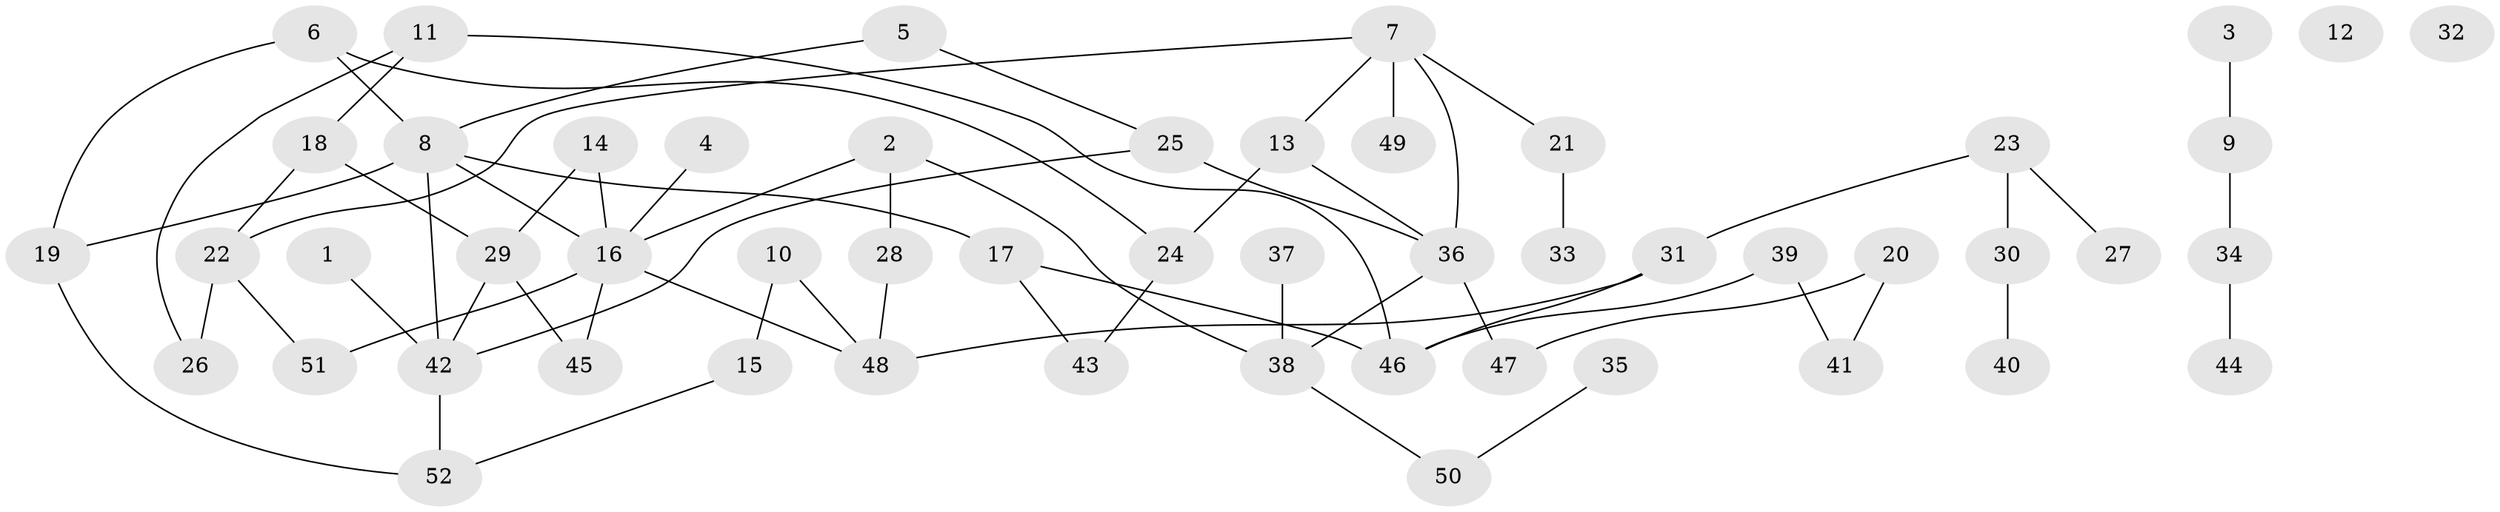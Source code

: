 // Generated by graph-tools (version 1.1) at 2025/39/03/09/25 04:39:05]
// undirected, 52 vertices, 65 edges
graph export_dot {
graph [start="1"]
  node [color=gray90,style=filled];
  1;
  2;
  3;
  4;
  5;
  6;
  7;
  8;
  9;
  10;
  11;
  12;
  13;
  14;
  15;
  16;
  17;
  18;
  19;
  20;
  21;
  22;
  23;
  24;
  25;
  26;
  27;
  28;
  29;
  30;
  31;
  32;
  33;
  34;
  35;
  36;
  37;
  38;
  39;
  40;
  41;
  42;
  43;
  44;
  45;
  46;
  47;
  48;
  49;
  50;
  51;
  52;
  1 -- 42;
  2 -- 16;
  2 -- 28;
  2 -- 38;
  3 -- 9;
  4 -- 16;
  5 -- 8;
  5 -- 25;
  6 -- 8;
  6 -- 19;
  6 -- 24;
  7 -- 13;
  7 -- 21;
  7 -- 22;
  7 -- 36;
  7 -- 49;
  8 -- 16;
  8 -- 17;
  8 -- 19;
  8 -- 42;
  9 -- 34;
  10 -- 15;
  10 -- 48;
  11 -- 18;
  11 -- 26;
  11 -- 46;
  13 -- 24;
  13 -- 36;
  14 -- 16;
  14 -- 29;
  15 -- 52;
  16 -- 45;
  16 -- 48;
  16 -- 51;
  17 -- 43;
  17 -- 46;
  18 -- 22;
  18 -- 29;
  19 -- 52;
  20 -- 41;
  20 -- 47;
  21 -- 33;
  22 -- 26;
  22 -- 51;
  23 -- 27;
  23 -- 30;
  23 -- 31;
  24 -- 43;
  25 -- 36;
  25 -- 42;
  28 -- 48;
  29 -- 42;
  29 -- 45;
  30 -- 40;
  31 -- 46;
  31 -- 48;
  34 -- 44;
  35 -- 50;
  36 -- 38;
  36 -- 47;
  37 -- 38;
  38 -- 50;
  39 -- 41;
  39 -- 46;
  42 -- 52;
}
